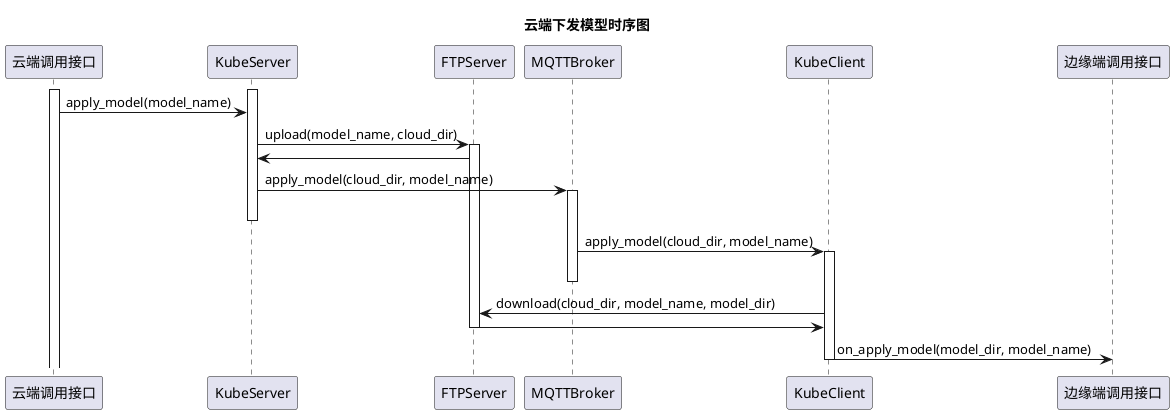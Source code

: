 @startuml 云端下发模型
title 云端下发模型时序图
activate 云端调用接口
activate KubeServer
云端调用接口 -> KubeServer : apply_model(model_name)
KubeServer -> FTPServer : upload(model_name, cloud_dir)
activate FTPServer
FTPServer -> KubeServer: 
KubeServer -> MQTTBroker : apply_model(cloud_dir, model_name)
activate MQTTBroker
deactivate KubeServer
MQTTBroker -> KubeClient: apply_model(cloud_dir, model_name)
activate KubeClient
deactivate MQTTBroker
KubeClient -> FTPServer: download(cloud_dir, model_name, model_dir)
FTPServer ->  KubeClient: 
deactivate FTPServer
KubeClient -> 边缘端调用接口:  on_apply_model(model_dir, model_name)
deactivate KubeClient

@endumla